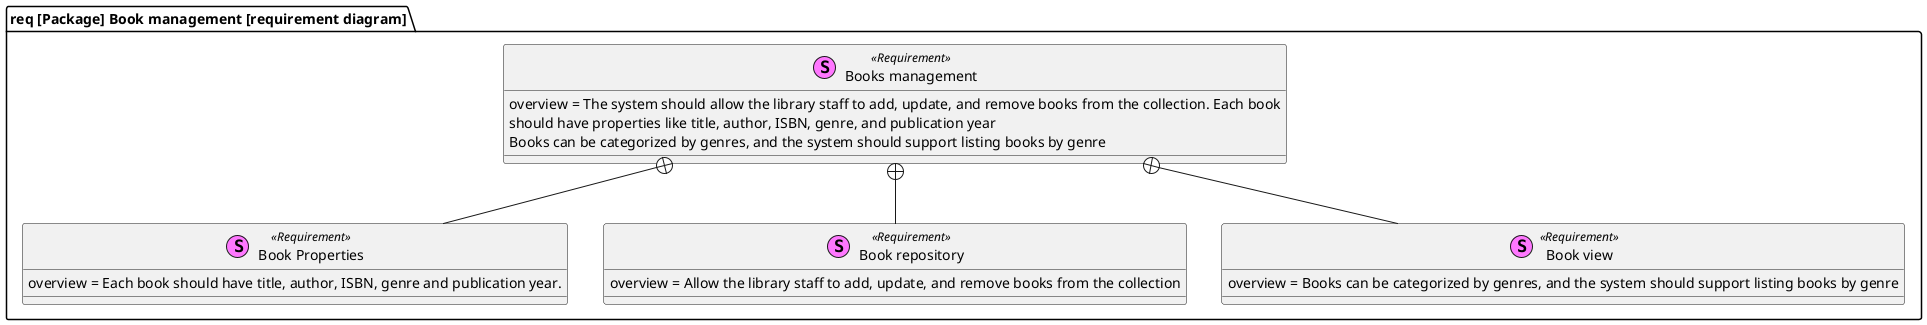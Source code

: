 @startuml
package "req [Package] Book management [requirement diagram]" {
    stereotype "Book Properties" as properties <<Requirement>> {
        overview = Each book should have title, author, ISBN, genre and publication year.
    }

    stereotype "Book repository" as repository <<Requirement>> {
        overview = Allow the library staff to add, update, and remove books from the collection
    }

    stereotype "Book view" as list_view <<Requirement>> {
        overview = Books can be categorized by genres, and the system should support listing books by genre
    }

    stereotype "Books management" as book_management <<Requirement>> {
        overview = The system should allow the library staff to add, update, and remove books from the collection. Each book
        should have properties like title, author, ISBN, genre, and publication year
        Books can be categorized by genres, and the system should support listing books by genre
    }

    book_management +-- list_view
    book_management +-- repository
    book_management +-- properties
}
@enduml


